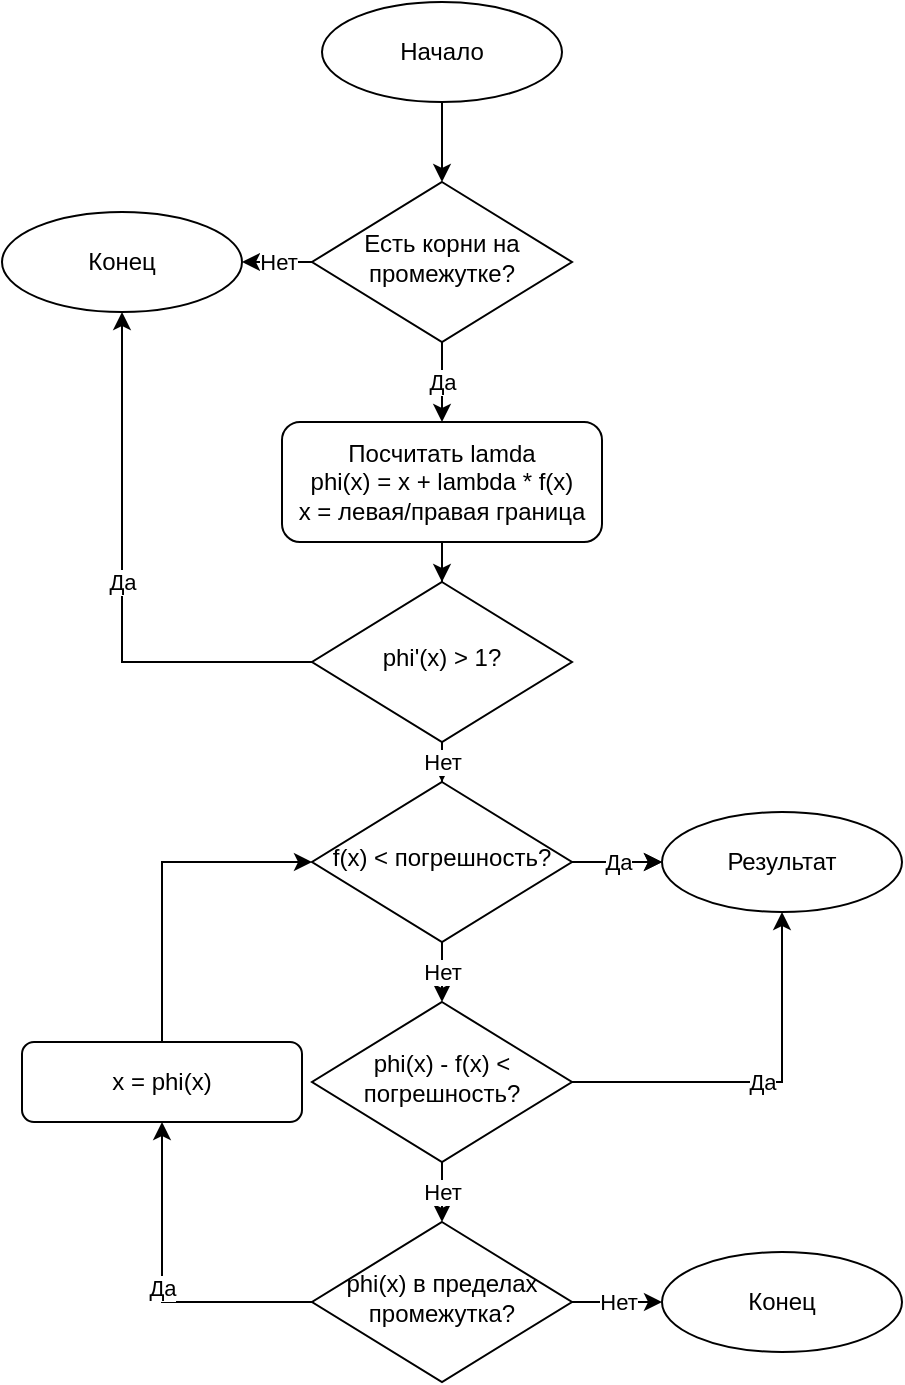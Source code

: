 <mxfile version="23.1.5" type="device">
  <diagram id="C5RBs43oDa-KdzZeNtuy" name="Page-1">
    <mxGraphModel dx="989" dy="570" grid="1" gridSize="10" guides="1" tooltips="1" connect="1" arrows="1" fold="1" page="1" pageScale="1" pageWidth="827" pageHeight="1169" math="0" shadow="0">
      <root>
        <mxCell id="WIyWlLk6GJQsqaUBKTNV-0" />
        <mxCell id="WIyWlLk6GJQsqaUBKTNV-1" parent="WIyWlLk6GJQsqaUBKTNV-0" />
        <mxCell id="OEn_OylxVQoGn8vpEVn8-6" value="Да" style="edgeStyle=orthogonalEdgeStyle;rounded=0;orthogonalLoop=1;jettySize=auto;html=1;entryX=0.5;entryY=0;entryDx=0;entryDy=0;" edge="1" parent="WIyWlLk6GJQsqaUBKTNV-1" source="WIyWlLk6GJQsqaUBKTNV-6" target="OEn_OylxVQoGn8vpEVn8-1">
          <mxGeometry relative="1" as="geometry" />
        </mxCell>
        <mxCell id="OEn_OylxVQoGn8vpEVn8-30" value="Нет" style="edgeStyle=orthogonalEdgeStyle;rounded=0;orthogonalLoop=1;jettySize=auto;html=1;entryX=1;entryY=0.5;entryDx=0;entryDy=0;" edge="1" parent="WIyWlLk6GJQsqaUBKTNV-1" source="WIyWlLk6GJQsqaUBKTNV-6" target="OEn_OylxVQoGn8vpEVn8-2">
          <mxGeometry relative="1" as="geometry" />
        </mxCell>
        <mxCell id="WIyWlLk6GJQsqaUBKTNV-6" value="Есть корни на промежутке?" style="rhombus;whiteSpace=wrap;html=1;shadow=0;fontFamily=Helvetica;fontSize=12;align=center;strokeWidth=1;spacing=6;spacingTop=-4;" parent="WIyWlLk6GJQsqaUBKTNV-1" vertex="1">
          <mxGeometry x="165" y="120" width="130" height="80" as="geometry" />
        </mxCell>
        <mxCell id="OEn_OylxVQoGn8vpEVn8-3" style="edgeStyle=orthogonalEdgeStyle;rounded=0;orthogonalLoop=1;jettySize=auto;html=1;" edge="1" parent="WIyWlLk6GJQsqaUBKTNV-1" source="OEn_OylxVQoGn8vpEVn8-0" target="WIyWlLk6GJQsqaUBKTNV-6">
          <mxGeometry relative="1" as="geometry" />
        </mxCell>
        <mxCell id="OEn_OylxVQoGn8vpEVn8-0" value="Начало" style="ellipse;whiteSpace=wrap;html=1;" vertex="1" parent="WIyWlLk6GJQsqaUBKTNV-1">
          <mxGeometry x="170" y="30" width="120" height="50" as="geometry" />
        </mxCell>
        <mxCell id="OEn_OylxVQoGn8vpEVn8-44" style="edgeStyle=orthogonalEdgeStyle;rounded=0;orthogonalLoop=1;jettySize=auto;html=1;" edge="1" parent="WIyWlLk6GJQsqaUBKTNV-1" source="OEn_OylxVQoGn8vpEVn8-1" target="OEn_OylxVQoGn8vpEVn8-42">
          <mxGeometry relative="1" as="geometry" />
        </mxCell>
        <mxCell id="OEn_OylxVQoGn8vpEVn8-1" value="Посчитать lamda&lt;br&gt;phi(x) = x + lambda * f(x)&lt;br&gt;x = левая/правая граница" style="rounded=1;whiteSpace=wrap;html=1;fontSize=12;glass=0;strokeWidth=1;shadow=0;" vertex="1" parent="WIyWlLk6GJQsqaUBKTNV-1">
          <mxGeometry x="150" y="240" width="160" height="60" as="geometry" />
        </mxCell>
        <mxCell id="OEn_OylxVQoGn8vpEVn8-2" value="Конец" style="ellipse;whiteSpace=wrap;html=1;" vertex="1" parent="WIyWlLk6GJQsqaUBKTNV-1">
          <mxGeometry x="10" y="135" width="120" height="50" as="geometry" />
        </mxCell>
        <mxCell id="OEn_OylxVQoGn8vpEVn8-43" value="Да" style="edgeStyle=orthogonalEdgeStyle;rounded=0;orthogonalLoop=1;jettySize=auto;html=1;entryX=0.5;entryY=1;entryDx=0;entryDy=0;" edge="1" parent="WIyWlLk6GJQsqaUBKTNV-1" source="OEn_OylxVQoGn8vpEVn8-42" target="OEn_OylxVQoGn8vpEVn8-2">
          <mxGeometry relative="1" as="geometry" />
        </mxCell>
        <mxCell id="OEn_OylxVQoGn8vpEVn8-47" value="Нет" style="edgeStyle=orthogonalEdgeStyle;rounded=0;orthogonalLoop=1;jettySize=auto;html=1;" edge="1" parent="WIyWlLk6GJQsqaUBKTNV-1" source="OEn_OylxVQoGn8vpEVn8-42" target="OEn_OylxVQoGn8vpEVn8-45">
          <mxGeometry relative="1" as="geometry" />
        </mxCell>
        <mxCell id="OEn_OylxVQoGn8vpEVn8-42" value="phi&#39;(x) &amp;gt; 1?" style="rhombus;whiteSpace=wrap;html=1;shadow=0;fontFamily=Helvetica;fontSize=12;align=center;strokeWidth=1;spacing=6;spacingTop=-4;" vertex="1" parent="WIyWlLk6GJQsqaUBKTNV-1">
          <mxGeometry x="165" y="320" width="130" height="80" as="geometry" />
        </mxCell>
        <mxCell id="OEn_OylxVQoGn8vpEVn8-48" style="edgeStyle=orthogonalEdgeStyle;rounded=0;orthogonalLoop=1;jettySize=auto;html=1;entryX=0;entryY=0.5;entryDx=0;entryDy=0;" edge="1" parent="WIyWlLk6GJQsqaUBKTNV-1" source="OEn_OylxVQoGn8vpEVn8-45" target="OEn_OylxVQoGn8vpEVn8-46">
          <mxGeometry relative="1" as="geometry" />
        </mxCell>
        <mxCell id="OEn_OylxVQoGn8vpEVn8-49" value="Да" style="edgeStyle=orthogonalEdgeStyle;rounded=0;orthogonalLoop=1;jettySize=auto;html=1;" edge="1" parent="WIyWlLk6GJQsqaUBKTNV-1" source="OEn_OylxVQoGn8vpEVn8-45" target="OEn_OylxVQoGn8vpEVn8-46">
          <mxGeometry relative="1" as="geometry" />
        </mxCell>
        <mxCell id="OEn_OylxVQoGn8vpEVn8-51" value="Нет" style="edgeStyle=orthogonalEdgeStyle;rounded=0;orthogonalLoop=1;jettySize=auto;html=1;entryX=0.5;entryY=0;entryDx=0;entryDy=0;" edge="1" parent="WIyWlLk6GJQsqaUBKTNV-1" source="OEn_OylxVQoGn8vpEVn8-45" target="OEn_OylxVQoGn8vpEVn8-50">
          <mxGeometry relative="1" as="geometry" />
        </mxCell>
        <mxCell id="OEn_OylxVQoGn8vpEVn8-45" value="f(x) &amp;lt; погрешность?" style="rhombus;whiteSpace=wrap;html=1;shadow=0;fontFamily=Helvetica;fontSize=12;align=center;strokeWidth=1;spacing=6;spacingTop=-4;" vertex="1" parent="WIyWlLk6GJQsqaUBKTNV-1">
          <mxGeometry x="165" y="420" width="130" height="80" as="geometry" />
        </mxCell>
        <mxCell id="OEn_OylxVQoGn8vpEVn8-46" value="Результат" style="ellipse;whiteSpace=wrap;html=1;" vertex="1" parent="WIyWlLk6GJQsqaUBKTNV-1">
          <mxGeometry x="340" y="435" width="120" height="50" as="geometry" />
        </mxCell>
        <mxCell id="OEn_OylxVQoGn8vpEVn8-52" value="Да" style="edgeStyle=orthogonalEdgeStyle;rounded=0;orthogonalLoop=1;jettySize=auto;html=1;entryX=0.5;entryY=1;entryDx=0;entryDy=0;" edge="1" parent="WIyWlLk6GJQsqaUBKTNV-1" source="OEn_OylxVQoGn8vpEVn8-50" target="OEn_OylxVQoGn8vpEVn8-46">
          <mxGeometry relative="1" as="geometry" />
        </mxCell>
        <mxCell id="OEn_OylxVQoGn8vpEVn8-54" value="Нет" style="edgeStyle=orthogonalEdgeStyle;rounded=0;orthogonalLoop=1;jettySize=auto;html=1;entryX=0.5;entryY=0;entryDx=0;entryDy=0;" edge="1" parent="WIyWlLk6GJQsqaUBKTNV-1" source="OEn_OylxVQoGn8vpEVn8-50" target="OEn_OylxVQoGn8vpEVn8-53">
          <mxGeometry relative="1" as="geometry" />
        </mxCell>
        <mxCell id="OEn_OylxVQoGn8vpEVn8-50" value="phi(x) - f(x) &amp;lt; погрешность?" style="rhombus;whiteSpace=wrap;html=1;shadow=0;fontFamily=Helvetica;fontSize=12;align=center;strokeWidth=1;spacing=6;spacingTop=-4;" vertex="1" parent="WIyWlLk6GJQsqaUBKTNV-1">
          <mxGeometry x="165" y="530" width="130" height="80" as="geometry" />
        </mxCell>
        <mxCell id="OEn_OylxVQoGn8vpEVn8-56" value="Нет" style="edgeStyle=orthogonalEdgeStyle;rounded=0;orthogonalLoop=1;jettySize=auto;html=1;entryX=0;entryY=0.5;entryDx=0;entryDy=0;" edge="1" parent="WIyWlLk6GJQsqaUBKTNV-1" source="OEn_OylxVQoGn8vpEVn8-53" target="OEn_OylxVQoGn8vpEVn8-55">
          <mxGeometry relative="1" as="geometry" />
        </mxCell>
        <mxCell id="OEn_OylxVQoGn8vpEVn8-58" value="Да" style="edgeStyle=orthogonalEdgeStyle;rounded=0;orthogonalLoop=1;jettySize=auto;html=1;entryX=0.5;entryY=1;entryDx=0;entryDy=0;" edge="1" parent="WIyWlLk6GJQsqaUBKTNV-1" source="OEn_OylxVQoGn8vpEVn8-53" target="OEn_OylxVQoGn8vpEVn8-57">
          <mxGeometry relative="1" as="geometry" />
        </mxCell>
        <mxCell id="OEn_OylxVQoGn8vpEVn8-53" value="phi(x) в пределах промежутка?" style="rhombus;whiteSpace=wrap;html=1;shadow=0;fontFamily=Helvetica;fontSize=12;align=center;strokeWidth=1;spacing=6;spacingTop=-4;" vertex="1" parent="WIyWlLk6GJQsqaUBKTNV-1">
          <mxGeometry x="165" y="640" width="130" height="80" as="geometry" />
        </mxCell>
        <mxCell id="OEn_OylxVQoGn8vpEVn8-55" value="Конец" style="ellipse;whiteSpace=wrap;html=1;" vertex="1" parent="WIyWlLk6GJQsqaUBKTNV-1">
          <mxGeometry x="340" y="655" width="120" height="50" as="geometry" />
        </mxCell>
        <mxCell id="OEn_OylxVQoGn8vpEVn8-59" style="edgeStyle=orthogonalEdgeStyle;rounded=0;orthogonalLoop=1;jettySize=auto;html=1;entryX=0;entryY=0.5;entryDx=0;entryDy=0;" edge="1" parent="WIyWlLk6GJQsqaUBKTNV-1" source="OEn_OylxVQoGn8vpEVn8-57" target="OEn_OylxVQoGn8vpEVn8-45">
          <mxGeometry relative="1" as="geometry">
            <Array as="points">
              <mxPoint x="90" y="460" />
            </Array>
          </mxGeometry>
        </mxCell>
        <mxCell id="OEn_OylxVQoGn8vpEVn8-57" value="x = phi(x)" style="rounded=1;whiteSpace=wrap;html=1;fontSize=12;glass=0;strokeWidth=1;shadow=0;" vertex="1" parent="WIyWlLk6GJQsqaUBKTNV-1">
          <mxGeometry x="20" y="550" width="140" height="40" as="geometry" />
        </mxCell>
      </root>
    </mxGraphModel>
  </diagram>
</mxfile>
